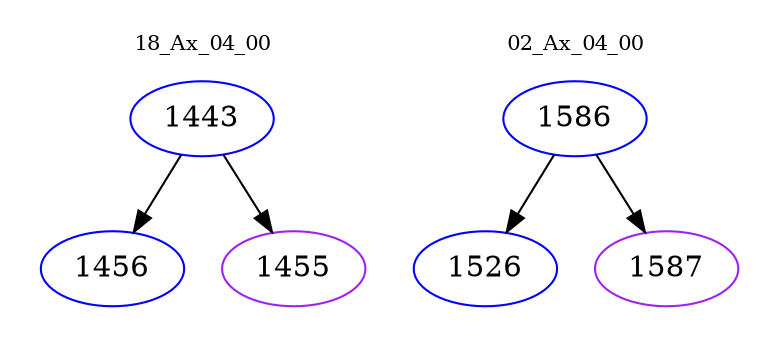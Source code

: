 digraph{
subgraph cluster_0 {
color = white
label = "18_Ax_04_00";
fontsize=10;
T0_1443 [label="1443", color="blue"]
T0_1443 -> T0_1456 [color="black"]
T0_1456 [label="1456", color="blue"]
T0_1443 -> T0_1455 [color="black"]
T0_1455 [label="1455", color="purple"]
}
subgraph cluster_1 {
color = white
label = "02_Ax_04_00";
fontsize=10;
T1_1586 [label="1586", color="blue"]
T1_1586 -> T1_1526 [color="black"]
T1_1526 [label="1526", color="blue"]
T1_1586 -> T1_1587 [color="black"]
T1_1587 [label="1587", color="purple"]
}
}

